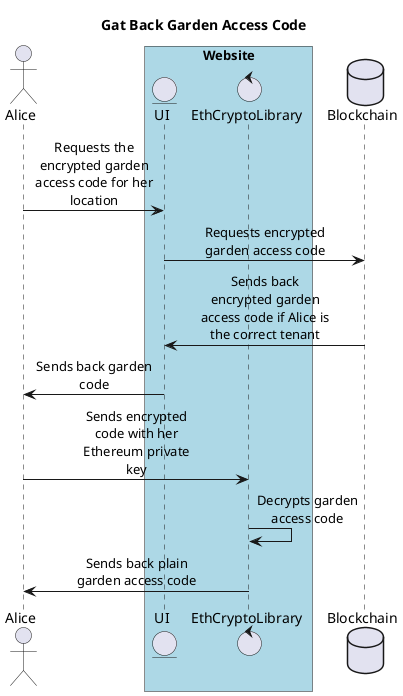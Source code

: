 @startuml getBackGardenAccessCode
title **Gat Back Garden Access Code**
skinparam sequenceMessageAlign center
skinparam maxMessageSize 130
actor Alice
box "Website" #LightBlue
entity UI
control EthCryptoLibrary
end box
database Blockchain

Alice -> UI: Requests the encrypted garden access code for her location
UI -> Blockchain: Requests encrypted garden access code
Blockchain -> UI: Sends back encrypted garden access code if Alice is the correct tenant
UI -> Alice: Sends back garden code

Alice -> EthCryptoLibrary: Sends encrypted code with her Ethereum private key
EthCryptoLibrary -> EthCryptoLibrary: Decrypts garden access code
EthCryptoLibrary -> Alice: Sends back plain garden access code

@enduml
